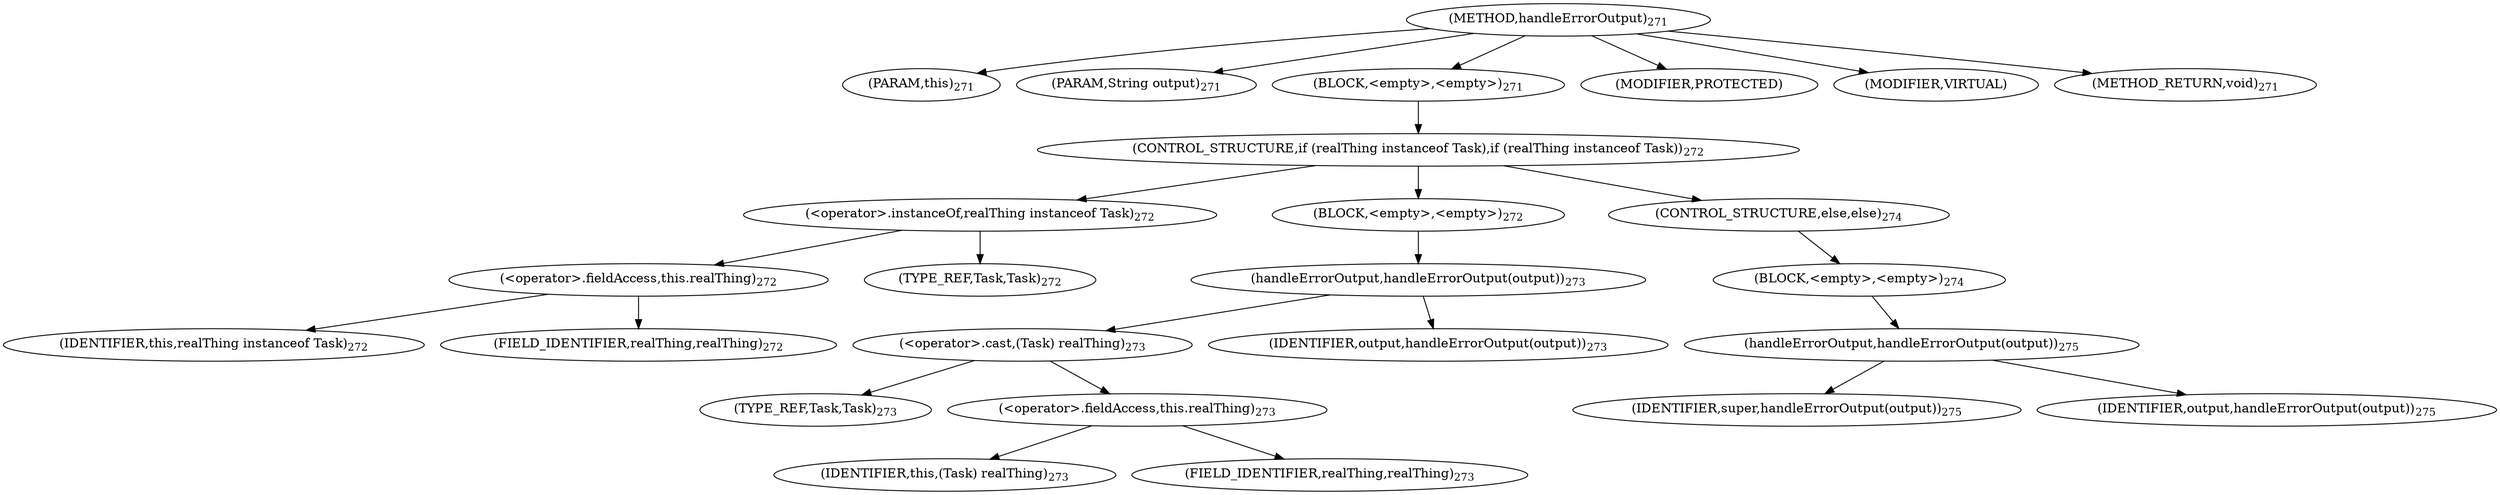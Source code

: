 digraph "handleErrorOutput" {  
"346" [label = <(METHOD,handleErrorOutput)<SUB>271</SUB>> ]
"347" [label = <(PARAM,this)<SUB>271</SUB>> ]
"348" [label = <(PARAM,String output)<SUB>271</SUB>> ]
"349" [label = <(BLOCK,&lt;empty&gt;,&lt;empty&gt;)<SUB>271</SUB>> ]
"350" [label = <(CONTROL_STRUCTURE,if (realThing instanceof Task),if (realThing instanceof Task))<SUB>272</SUB>> ]
"351" [label = <(&lt;operator&gt;.instanceOf,realThing instanceof Task)<SUB>272</SUB>> ]
"352" [label = <(&lt;operator&gt;.fieldAccess,this.realThing)<SUB>272</SUB>> ]
"353" [label = <(IDENTIFIER,this,realThing instanceof Task)<SUB>272</SUB>> ]
"354" [label = <(FIELD_IDENTIFIER,realThing,realThing)<SUB>272</SUB>> ]
"355" [label = <(TYPE_REF,Task,Task)<SUB>272</SUB>> ]
"356" [label = <(BLOCK,&lt;empty&gt;,&lt;empty&gt;)<SUB>272</SUB>> ]
"357" [label = <(handleErrorOutput,handleErrorOutput(output))<SUB>273</SUB>> ]
"358" [label = <(&lt;operator&gt;.cast,(Task) realThing)<SUB>273</SUB>> ]
"359" [label = <(TYPE_REF,Task,Task)<SUB>273</SUB>> ]
"360" [label = <(&lt;operator&gt;.fieldAccess,this.realThing)<SUB>273</SUB>> ]
"361" [label = <(IDENTIFIER,this,(Task) realThing)<SUB>273</SUB>> ]
"362" [label = <(FIELD_IDENTIFIER,realThing,realThing)<SUB>273</SUB>> ]
"363" [label = <(IDENTIFIER,output,handleErrorOutput(output))<SUB>273</SUB>> ]
"364" [label = <(CONTROL_STRUCTURE,else,else)<SUB>274</SUB>> ]
"365" [label = <(BLOCK,&lt;empty&gt;,&lt;empty&gt;)<SUB>274</SUB>> ]
"366" [label = <(handleErrorOutput,handleErrorOutput(output))<SUB>275</SUB>> ]
"367" [label = <(IDENTIFIER,super,handleErrorOutput(output))<SUB>275</SUB>> ]
"368" [label = <(IDENTIFIER,output,handleErrorOutput(output))<SUB>275</SUB>> ]
"369" [label = <(MODIFIER,PROTECTED)> ]
"370" [label = <(MODIFIER,VIRTUAL)> ]
"371" [label = <(METHOD_RETURN,void)<SUB>271</SUB>> ]
  "346" -> "347" 
  "346" -> "348" 
  "346" -> "349" 
  "346" -> "369" 
  "346" -> "370" 
  "346" -> "371" 
  "349" -> "350" 
  "350" -> "351" 
  "350" -> "356" 
  "350" -> "364" 
  "351" -> "352" 
  "351" -> "355" 
  "352" -> "353" 
  "352" -> "354" 
  "356" -> "357" 
  "357" -> "358" 
  "357" -> "363" 
  "358" -> "359" 
  "358" -> "360" 
  "360" -> "361" 
  "360" -> "362" 
  "364" -> "365" 
  "365" -> "366" 
  "366" -> "367" 
  "366" -> "368" 
}
